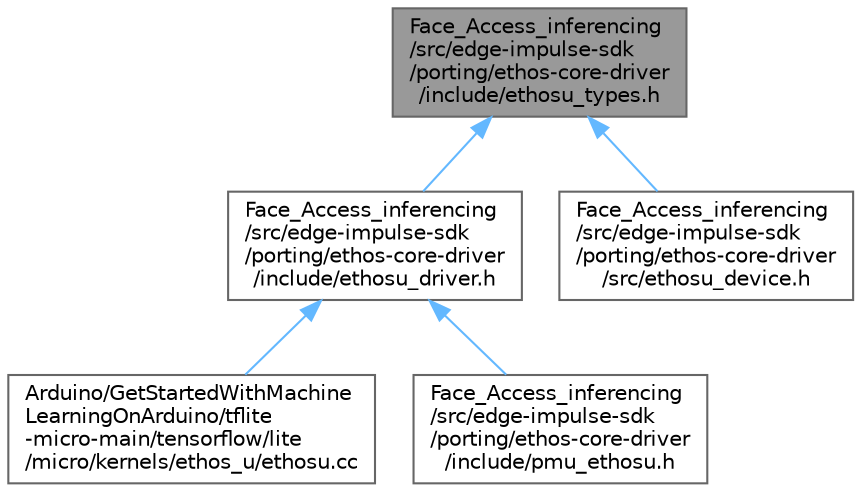 digraph "Face_Access_inferencing/src/edge-impulse-sdk/porting/ethos-core-driver/include/ethosu_types.h"
{
 // LATEX_PDF_SIZE
  bgcolor="transparent";
  edge [fontname=Helvetica,fontsize=10,labelfontname=Helvetica,labelfontsize=10];
  node [fontname=Helvetica,fontsize=10,shape=box,height=0.2,width=0.4];
  Node1 [id="Node000001",label="Face_Access_inferencing\l/src/edge-impulse-sdk\l/porting/ethos-core-driver\l/include/ethosu_types.h",height=0.2,width=0.4,color="gray40", fillcolor="grey60", style="filled", fontcolor="black",tooltip=" "];
  Node1 -> Node2 [id="edge5_Node000001_Node000002",dir="back",color="steelblue1",style="solid",tooltip=" "];
  Node2 [id="Node000002",label="Face_Access_inferencing\l/src/edge-impulse-sdk\l/porting/ethos-core-driver\l/include/ethosu_driver.h",height=0.2,width=0.4,color="grey40", fillcolor="white", style="filled",URL="$ethosu__driver_8h.html",tooltip=" "];
  Node2 -> Node3 [id="edge6_Node000002_Node000003",dir="back",color="steelblue1",style="solid",tooltip=" "];
  Node3 [id="Node000003",label="Arduino/GetStartedWithMachine\lLearningOnArduino/tflite\l-micro-main/tensorflow/lite\l/micro/kernels/ethos_u/ethosu.cc",height=0.2,width=0.4,color="grey40", fillcolor="white", style="filled",URL="$ethos__u_2ethosu_8cc.html",tooltip=" "];
  Node2 -> Node4 [id="edge7_Node000002_Node000004",dir="back",color="steelblue1",style="solid",tooltip=" "];
  Node4 [id="Node000004",label="Face_Access_inferencing\l/src/edge-impulse-sdk\l/porting/ethos-core-driver\l/include/pmu_ethosu.h",height=0.2,width=0.4,color="grey40", fillcolor="white", style="filled",URL="$pmu__ethosu_8h.html",tooltip=" "];
  Node1 -> Node5 [id="edge8_Node000001_Node000005",dir="back",color="steelblue1",style="solid",tooltip=" "];
  Node5 [id="Node000005",label="Face_Access_inferencing\l/src/edge-impulse-sdk\l/porting/ethos-core-driver\l/src/ethosu_device.h",height=0.2,width=0.4,color="grey40", fillcolor="white", style="filled",URL="$ethosu__device_8h.html",tooltip=" "];
}
